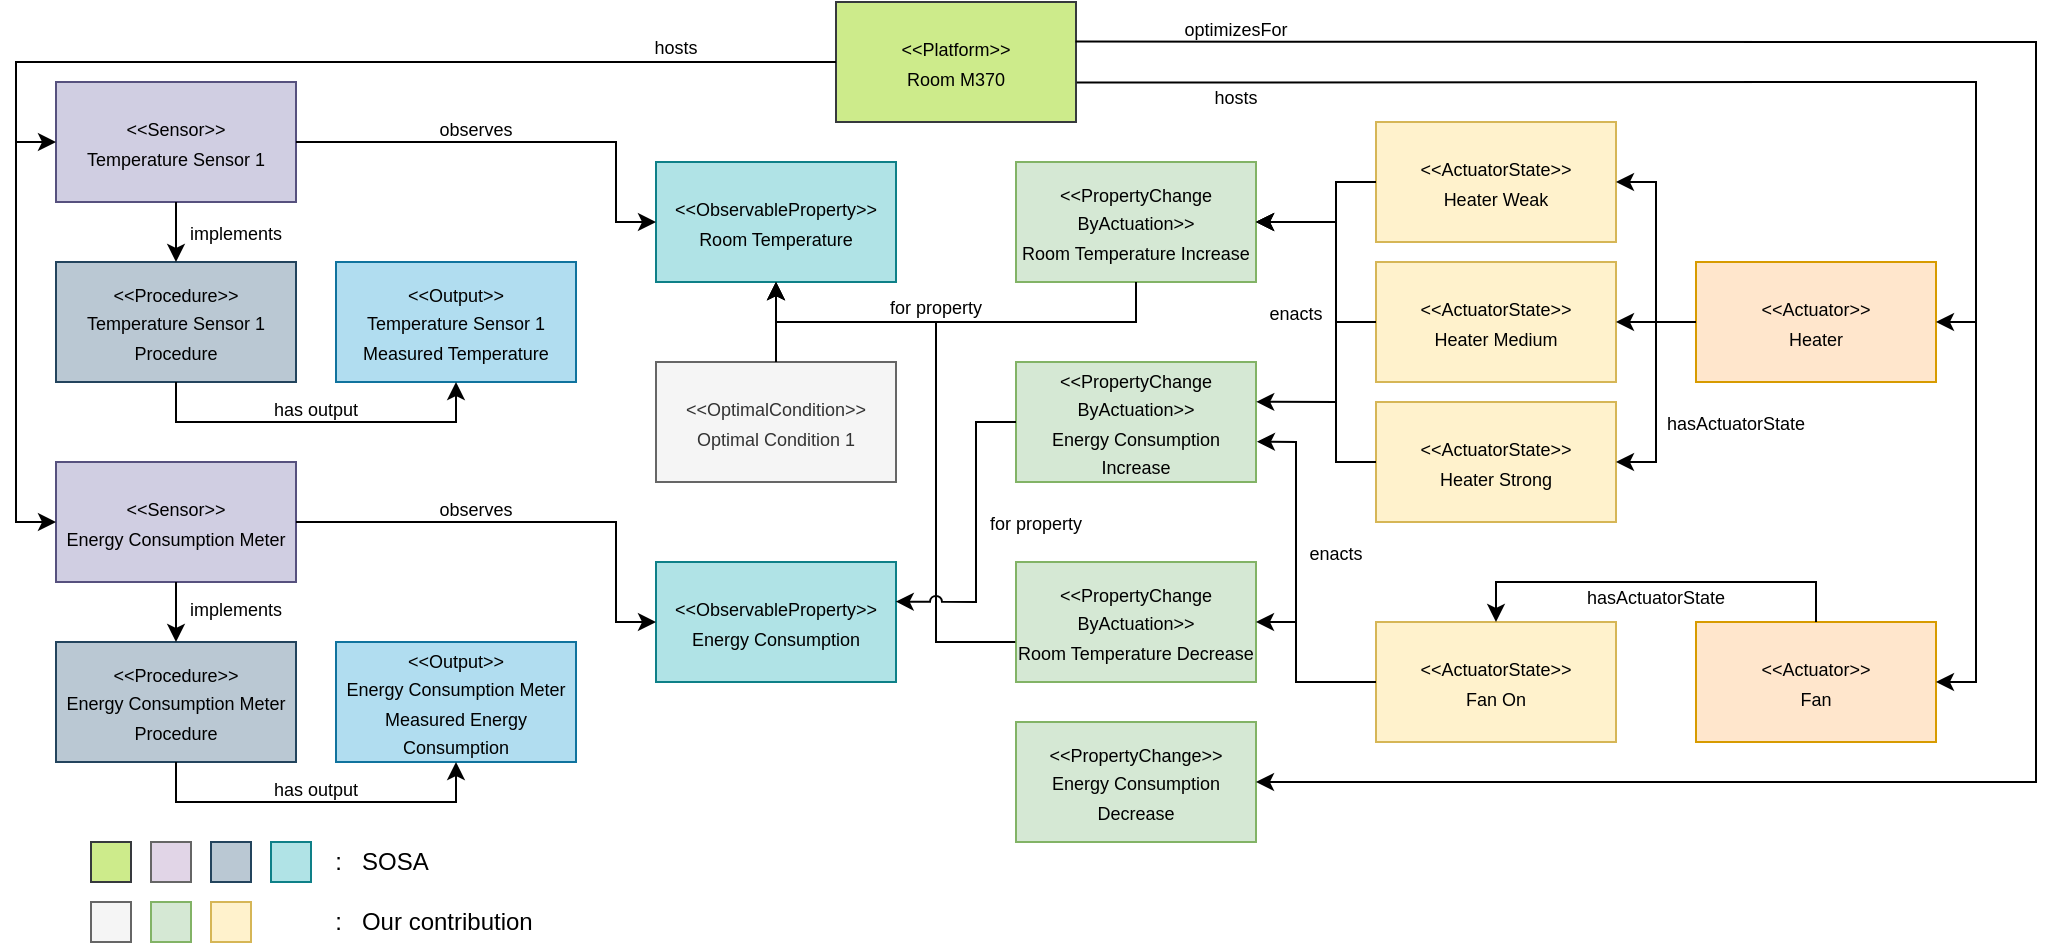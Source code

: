 <mxfile version="28.1.0">
  <diagram name="Page-1" id="PX7YQMbzcEBbd6iVwpfB">
    <mxGraphModel dx="2008" dy="650" grid="1" gridSize="10" guides="1" tooltips="1" connect="1" arrows="1" fold="1" page="1" pageScale="1" pageWidth="827" pageHeight="1169" math="0" shadow="0">
      <root>
        <mxCell id="0" />
        <mxCell id="1" parent="0" />
        <mxCell id="ssPy3o1DGzwiC5NNmDEJ-4" value="&lt;div&gt;&lt;font style=&quot;font-size: 9px;&quot;&gt;&amp;lt;&amp;lt;ObservableProperty&amp;gt;&amp;gt;&lt;/font&gt;&lt;/div&gt;&lt;font style=&quot;font-size: 9px;&quot;&gt;Energy Consumption&lt;/font&gt;" style="rounded=0;whiteSpace=wrap;html=1;fillColor=#b0e3e6;strokeColor=#0e8088;" parent="1" vertex="1">
          <mxGeometry x="270" y="320" width="120" height="60" as="geometry" />
        </mxCell>
        <mxCell id="ssPy3o1DGzwiC5NNmDEJ-5" value="&lt;div&gt;&lt;font style=&quot;font-size: 9px;&quot;&gt;&amp;lt;&amp;lt;PropertyChange&lt;/font&gt;&lt;/div&gt;&lt;div&gt;&lt;font style=&quot;font-size: 9px;&quot;&gt;ByActuation&amp;gt;&amp;gt;&lt;/font&gt;&lt;/div&gt;&lt;font style=&quot;font-size: 9px;&quot;&gt;Energy Consumption Increase&lt;/font&gt;" style="rounded=0;whiteSpace=wrap;html=1;fillColor=#d5e8d4;strokeColor=#82b366;" parent="1" vertex="1">
          <mxGeometry x="450" y="220" width="120" height="60" as="geometry" />
        </mxCell>
        <mxCell id="ssPy3o1DGzwiC5NNmDEJ-6" value="&lt;div&gt;&lt;font style=&quot;font-size: 9px;&quot;&gt;&amp;lt;&amp;lt;PropertyChange&amp;gt;&amp;gt;&lt;/font&gt;&lt;/div&gt;&lt;font style=&quot;font-size: 9px;&quot;&gt;Energy Consumption Decrease&lt;/font&gt;" style="rounded=0;whiteSpace=wrap;html=1;fillColor=#d5e8d4;strokeColor=#82b366;" parent="1" vertex="1">
          <mxGeometry x="450" y="400" width="120" height="60" as="geometry" />
        </mxCell>
        <mxCell id="ssPy3o1DGzwiC5NNmDEJ-7" value="&lt;div&gt;&lt;font style=&quot;font-size: 9px;&quot;&gt;&amp;lt;&amp;lt;Sensor&amp;gt;&amp;gt;&lt;/font&gt;&lt;/div&gt;&lt;font style=&quot;font-size: 9px;&quot;&gt;Energy Consumption Meter&lt;/font&gt;" style="rounded=0;whiteSpace=wrap;html=1;fillColor=#d0cee2;strokeColor=#56517e;" parent="1" vertex="1">
          <mxGeometry x="-30" y="270" width="120" height="60" as="geometry" />
        </mxCell>
        <mxCell id="ssPy3o1DGzwiC5NNmDEJ-8" value="&lt;div&gt;&lt;font style=&quot;font-size: 9px;&quot;&gt;&amp;lt;&amp;lt;Output&amp;gt;&amp;gt;&lt;/font&gt;&lt;/div&gt;&lt;font style=&quot;font-size: 9px;&quot;&gt;Energy Consumption Meter Measured Energy Consumption&lt;/font&gt;" style="rounded=0;whiteSpace=wrap;html=1;fillColor=#b1ddf0;strokeColor=#10739e;" parent="1" vertex="1">
          <mxGeometry x="110" y="360" width="120" height="60" as="geometry" />
        </mxCell>
        <mxCell id="ssPy3o1DGzwiC5NNmDEJ-9" value="&lt;div&gt;&lt;font style=&quot;font-size: 9px;&quot;&gt;&amp;lt;&amp;lt;Procedure&amp;gt;&amp;gt;&lt;/font&gt;&lt;/div&gt;&lt;font style=&quot;font-size: 9px;&quot;&gt;Energy Consumption Meter Procedure&lt;/font&gt;" style="rounded=0;whiteSpace=wrap;html=1;fillColor=#bac8d3;strokeColor=#23445d;" parent="1" vertex="1">
          <mxGeometry x="-30" y="360" width="120" height="60" as="geometry" />
        </mxCell>
        <mxCell id="ssPy3o1DGzwiC5NNmDEJ-12" value="&lt;div&gt;&lt;font style=&quot;font-size: 9px;&quot;&gt;&amp;lt;&amp;lt;Actuator&amp;gt;&amp;gt;&lt;/font&gt;&lt;/div&gt;&lt;font style=&quot;font-size: 9px;&quot;&gt;Heater&lt;/font&gt;" style="rounded=0;whiteSpace=wrap;html=1;fillColor=#ffe6cc;strokeColor=#d79b00;" parent="1" vertex="1">
          <mxGeometry x="790" y="170" width="120" height="60" as="geometry" />
        </mxCell>
        <mxCell id="ssPy3o1DGzwiC5NNmDEJ-13" value="&lt;div&gt;&lt;font style=&quot;font-size: 9px;&quot;&gt;&amp;lt;&amp;lt;ActuatorState&amp;gt;&amp;gt;&lt;/font&gt;&lt;/div&gt;&lt;font style=&quot;font-size: 9px;&quot;&gt;Heater Medium&lt;/font&gt;" style="rounded=0;whiteSpace=wrap;html=1;fillColor=#fff2cc;strokeColor=#d6b656;" parent="1" vertex="1">
          <mxGeometry x="630" y="170" width="120" height="60" as="geometry" />
        </mxCell>
        <mxCell id="ssPy3o1DGzwiC5NNmDEJ-14" value="&lt;div&gt;&lt;font style=&quot;font-size: 9px;&quot;&gt;&amp;lt;&amp;lt;ActuatorState&amp;gt;&amp;gt;&lt;/font&gt;&lt;/div&gt;&lt;font style=&quot;font-size: 9px;&quot;&gt;Heater Strong&lt;/font&gt;" style="rounded=0;whiteSpace=wrap;html=1;fillColor=#fff2cc;strokeColor=#d6b656;" parent="1" vertex="1">
          <mxGeometry x="630" y="240" width="120" height="60" as="geometry" />
        </mxCell>
        <mxCell id="ssPy3o1DGzwiC5NNmDEJ-15" value="&lt;div&gt;&lt;font style=&quot;font-size: 9px;&quot;&gt;&amp;lt;&amp;lt;ActuatorState&amp;gt;&amp;gt;&lt;/font&gt;&lt;/div&gt;&lt;font style=&quot;font-size: 9px;&quot;&gt;Heater Weak&lt;/font&gt;" style="rounded=0;whiteSpace=wrap;html=1;fillColor=#fff2cc;strokeColor=#d6b656;" parent="1" vertex="1">
          <mxGeometry x="630" y="100" width="120" height="60" as="geometry" />
        </mxCell>
        <mxCell id="ssPy3o1DGzwiC5NNmDEJ-19" value="&lt;div&gt;&lt;font style=&quot;font-size: 9px;&quot;&gt;&amp;lt;&amp;lt;OptimalCondition&amp;gt;&amp;gt;&lt;/font&gt;&lt;/div&gt;&lt;font style=&quot;font-size: 9px;&quot;&gt;Optimal Condition 1&lt;/font&gt;" style="rounded=0;whiteSpace=wrap;html=1;fillColor=#f5f5f5;fontColor=#333333;strokeColor=#666666;" parent="1" vertex="1">
          <mxGeometry x="270" y="220" width="120" height="60" as="geometry" />
        </mxCell>
        <mxCell id="ssPy3o1DGzwiC5NNmDEJ-23" value="&lt;div&gt;&lt;font style=&quot;font-size: 9px;&quot;&gt;&amp;lt;&amp;lt;Platform&amp;gt;&amp;gt;&lt;/font&gt;&lt;/div&gt;&lt;font style=&quot;font-size: 9px;&quot;&gt;Room M370&lt;/font&gt;" style="rounded=0;whiteSpace=wrap;html=1;fillColor=#cdeb8b;strokeColor=#36393d;" parent="1" vertex="1">
          <mxGeometry x="360" y="40" width="120" height="60" as="geometry" />
        </mxCell>
        <mxCell id="ssPy3o1DGzwiC5NNmDEJ-24" value="&lt;div&gt;&lt;font style=&quot;font-size: 9px;&quot;&gt;&amp;lt;&amp;lt;ObservableProperty&amp;gt;&amp;gt;&lt;/font&gt;&lt;/div&gt;&lt;font style=&quot;font-size: 9px;&quot;&gt;Room Temperature&lt;/font&gt;" style="rounded=0;whiteSpace=wrap;html=1;fillColor=#b0e3e6;strokeColor=#0e8088;" parent="1" vertex="1">
          <mxGeometry x="270" y="120" width="120" height="60" as="geometry" />
        </mxCell>
        <mxCell id="ssPy3o1DGzwiC5NNmDEJ-25" value="&lt;div&gt;&lt;font style=&quot;font-size: 9px;&quot;&gt;&amp;lt;&amp;lt;PropertyChange&lt;/font&gt;&lt;/div&gt;&lt;div&gt;&lt;font style=&quot;font-size: 9px;&quot;&gt;ByActuation&amp;gt;&amp;gt;&lt;/font&gt;&lt;/div&gt;&lt;font style=&quot;font-size: 9px;&quot;&gt;Room Temperature Increase&lt;/font&gt;" style="rounded=0;whiteSpace=wrap;html=1;fillColor=#d5e8d4;strokeColor=#82b366;" parent="1" vertex="1">
          <mxGeometry x="450" y="120" width="120" height="60" as="geometry" />
        </mxCell>
        <mxCell id="ssPy3o1DGzwiC5NNmDEJ-27" value="&lt;div&gt;&lt;font style=&quot;font-size: 9px;&quot;&gt;&amp;lt;&amp;lt;Sensor&amp;gt;&amp;gt;&lt;/font&gt;&lt;/div&gt;&lt;font style=&quot;font-size: 9px;&quot;&gt;Temperature Sensor 1&lt;/font&gt;" style="rounded=0;whiteSpace=wrap;html=1;fillColor=#d0cee2;strokeColor=#56517e;" parent="1" vertex="1">
          <mxGeometry x="-30" y="80" width="120" height="60" as="geometry" />
        </mxCell>
        <mxCell id="ssPy3o1DGzwiC5NNmDEJ-28" value="&lt;div&gt;&lt;font style=&quot;font-size: 9px;&quot;&gt;&amp;lt;&amp;lt;Output&amp;gt;&amp;gt;&lt;/font&gt;&lt;/div&gt;&lt;font style=&quot;font-size: 9px;&quot;&gt;Temperature Sensor 1 Measured Temperature&lt;/font&gt;" style="rounded=0;whiteSpace=wrap;html=1;fillColor=#b1ddf0;strokeColor=#10739e;" parent="1" vertex="1">
          <mxGeometry x="110" y="170" width="120" height="60" as="geometry" />
        </mxCell>
        <mxCell id="ssPy3o1DGzwiC5NNmDEJ-29" value="&lt;div&gt;&lt;font style=&quot;font-size: 9px;&quot;&gt;&amp;lt;&amp;lt;Procedure&amp;gt;&amp;gt;&lt;/font&gt;&lt;/div&gt;&lt;font style=&quot;font-size: 9px;&quot;&gt;Temperature Sensor 1 Procedure&lt;/font&gt;" style="rounded=0;whiteSpace=wrap;html=1;fillColor=#bac8d3;strokeColor=#23445d;" parent="1" vertex="1">
          <mxGeometry x="-30" y="170" width="120" height="60" as="geometry" />
        </mxCell>
        <mxCell id="ssPy3o1DGzwiC5NNmDEJ-33" value="&lt;div&gt;&lt;font style=&quot;font-size: 9px;&quot;&gt;&amp;lt;&amp;lt;Actuator&amp;gt;&amp;gt;&lt;/font&gt;&lt;/div&gt;&lt;font style=&quot;font-size: 9px;&quot;&gt;Fan&lt;/font&gt;" style="rounded=0;whiteSpace=wrap;html=1;fillColor=#ffe6cc;strokeColor=#d79b00;" parent="1" vertex="1">
          <mxGeometry x="790" y="350" width="120" height="60" as="geometry" />
        </mxCell>
        <mxCell id="ssPy3o1DGzwiC5NNmDEJ-34" value="&lt;div&gt;&lt;font style=&quot;font-size: 9px;&quot;&gt;&amp;lt;&amp;lt;ActuatorState&amp;gt;&amp;gt;&lt;/font&gt;&lt;/div&gt;&lt;font style=&quot;font-size: 9px;&quot;&gt;Fan On&lt;/font&gt;" style="rounded=0;whiteSpace=wrap;html=1;fillColor=#fff2cc;strokeColor=#d6b656;" parent="1" vertex="1">
          <mxGeometry x="630" y="350" width="120" height="60" as="geometry" />
        </mxCell>
        <mxCell id="ssPy3o1DGzwiC5NNmDEJ-35" value="&lt;div&gt;&lt;font style=&quot;font-size: 9px;&quot;&gt;&amp;lt;&amp;lt;PropertyChange&lt;/font&gt;&lt;/div&gt;&lt;div&gt;&lt;font style=&quot;font-size: 9px;&quot;&gt;ByActuation&amp;gt;&amp;gt;&lt;/font&gt;&lt;/div&gt;&lt;font style=&quot;font-size: 9px;&quot;&gt;Room Temperature Decrease&lt;/font&gt;" style="rounded=0;whiteSpace=wrap;html=1;fillColor=#d5e8d4;strokeColor=#82b366;" parent="1" vertex="1">
          <mxGeometry x="450" y="320" width="120" height="60" as="geometry" />
        </mxCell>
        <mxCell id="ssPy3o1DGzwiC5NNmDEJ-37" value="" style="endArrow=classic;html=1;rounded=0;entryX=0;entryY=0.5;entryDx=0;entryDy=0;exitX=0;exitY=0.5;exitDx=0;exitDy=0;" parent="1" source="ssPy3o1DGzwiC5NNmDEJ-23" target="ssPy3o1DGzwiC5NNmDEJ-7" edge="1">
          <mxGeometry width="50" height="50" relative="1" as="geometry">
            <mxPoint x="-20" y="70" as="sourcePoint" />
            <mxPoint x="-100" y="330" as="targetPoint" />
            <Array as="points">
              <mxPoint x="-50" y="70" />
              <mxPoint x="-50" y="300" />
            </Array>
          </mxGeometry>
        </mxCell>
        <mxCell id="ssPy3o1DGzwiC5NNmDEJ-38" value="" style="endArrow=classic;html=1;rounded=0;entryX=0;entryY=0.5;entryDx=0;entryDy=0;" parent="1" target="ssPy3o1DGzwiC5NNmDEJ-27" edge="1">
          <mxGeometry width="50" height="50" relative="1" as="geometry">
            <mxPoint x="-50" y="110" as="sourcePoint" />
            <mxPoint x="-60" y="130" as="targetPoint" />
          </mxGeometry>
        </mxCell>
        <mxCell id="ssPy3o1DGzwiC5NNmDEJ-39" value="" style="endArrow=classic;html=1;rounded=0;exitX=1.003;exitY=0.671;exitDx=0;exitDy=0;entryX=1;entryY=0.5;entryDx=0;entryDy=0;exitPerimeter=0;" parent="1" source="ssPy3o1DGzwiC5NNmDEJ-23" target="ssPy3o1DGzwiC5NNmDEJ-33" edge="1">
          <mxGeometry width="50" height="50" relative="1" as="geometry">
            <mxPoint x="640" y="100" as="sourcePoint" />
            <mxPoint x="960" y="390" as="targetPoint" />
            <Array as="points">
              <mxPoint x="930" y="80" />
              <mxPoint x="930" y="380" />
            </Array>
          </mxGeometry>
        </mxCell>
        <mxCell id="ssPy3o1DGzwiC5NNmDEJ-40" value="" style="endArrow=classic;html=1;rounded=0;entryX=1;entryY=0.5;entryDx=0;entryDy=0;" parent="1" target="ssPy3o1DGzwiC5NNmDEJ-12" edge="1">
          <mxGeometry width="50" height="50" relative="1" as="geometry">
            <mxPoint x="930" y="200" as="sourcePoint" />
            <mxPoint x="1000" y="160" as="targetPoint" />
          </mxGeometry>
        </mxCell>
        <mxCell id="ssPy3o1DGzwiC5NNmDEJ-41" value="&lt;font style=&quot;font-size: 9px;&quot;&gt;hosts&lt;/font&gt;" style="text;html=1;align=center;verticalAlign=middle;whiteSpace=wrap;rounded=0;" parent="1" vertex="1">
          <mxGeometry x="250" y="57" width="60" height="10" as="geometry" />
        </mxCell>
        <mxCell id="ssPy3o1DGzwiC5NNmDEJ-42" value="&lt;font style=&quot;font-size: 9px;&quot;&gt;hosts&lt;/font&gt;" style="text;html=1;align=center;verticalAlign=middle;whiteSpace=wrap;rounded=0;" parent="1" vertex="1">
          <mxGeometry x="530" y="82" width="60" height="10" as="geometry" />
        </mxCell>
        <mxCell id="ssPy3o1DGzwiC5NNmDEJ-43" value="" style="endArrow=classic;html=1;rounded=0;exitX=0.5;exitY=1;exitDx=0;exitDy=0;entryX=0.5;entryY=0;entryDx=0;entryDy=0;" parent="1" source="ssPy3o1DGzwiC5NNmDEJ-27" target="ssPy3o1DGzwiC5NNmDEJ-29" edge="1">
          <mxGeometry width="50" height="50" relative="1" as="geometry">
            <mxPoint x="210" y="150" as="sourcePoint" />
            <mxPoint x="260" y="100" as="targetPoint" />
          </mxGeometry>
        </mxCell>
        <mxCell id="ssPy3o1DGzwiC5NNmDEJ-44" value="&lt;font style=&quot;font-size: 9px;&quot;&gt;implements&lt;/font&gt;" style="text;html=1;align=center;verticalAlign=middle;whiteSpace=wrap;rounded=0;" parent="1" vertex="1">
          <mxGeometry x="30" y="150" width="60" height="10" as="geometry" />
        </mxCell>
        <mxCell id="ssPy3o1DGzwiC5NNmDEJ-45" value="" style="endArrow=classic;html=1;rounded=0;exitX=0.5;exitY=1;exitDx=0;exitDy=0;entryX=0.5;entryY=1;entryDx=0;entryDy=0;" parent="1" source="ssPy3o1DGzwiC5NNmDEJ-29" target="ssPy3o1DGzwiC5NNmDEJ-28" edge="1">
          <mxGeometry width="50" height="50" relative="1" as="geometry">
            <mxPoint x="110" y="260" as="sourcePoint" />
            <mxPoint x="180" y="260" as="targetPoint" />
            <Array as="points">
              <mxPoint x="30" y="250" />
              <mxPoint x="170" y="250" />
            </Array>
          </mxGeometry>
        </mxCell>
        <mxCell id="ssPy3o1DGzwiC5NNmDEJ-46" value="&lt;font style=&quot;font-size: 9px;&quot;&gt;has output&lt;/font&gt;" style="text;html=1;align=center;verticalAlign=middle;whiteSpace=wrap;rounded=0;" parent="1" vertex="1">
          <mxGeometry x="70" y="238" width="60" height="10" as="geometry" />
        </mxCell>
        <mxCell id="ssPy3o1DGzwiC5NNmDEJ-47" value="" style="endArrow=classic;html=1;rounded=0;exitX=0.5;exitY=1;exitDx=0;exitDy=0;entryX=0.5;entryY=0;entryDx=0;entryDy=0;" parent="1" source="ssPy3o1DGzwiC5NNmDEJ-7" target="ssPy3o1DGzwiC5NNmDEJ-9" edge="1">
          <mxGeometry width="50" height="50" relative="1" as="geometry">
            <mxPoint x="140" y="350" as="sourcePoint" />
            <mxPoint x="190" y="300" as="targetPoint" />
          </mxGeometry>
        </mxCell>
        <mxCell id="ssPy3o1DGzwiC5NNmDEJ-48" value="" style="endArrow=classic;html=1;rounded=0;exitX=0.5;exitY=1;exitDx=0;exitDy=0;entryX=0.5;entryY=1;entryDx=0;entryDy=0;" parent="1" source="ssPy3o1DGzwiC5NNmDEJ-9" target="ssPy3o1DGzwiC5NNmDEJ-8" edge="1">
          <mxGeometry width="50" height="50" relative="1" as="geometry">
            <mxPoint x="110" y="380" as="sourcePoint" />
            <mxPoint x="160" y="330" as="targetPoint" />
            <Array as="points">
              <mxPoint x="30" y="440" />
              <mxPoint x="170" y="440" />
            </Array>
          </mxGeometry>
        </mxCell>
        <mxCell id="ssPy3o1DGzwiC5NNmDEJ-49" value="&lt;font style=&quot;font-size: 9px;&quot;&gt;has output&lt;/font&gt;" style="text;html=1;align=center;verticalAlign=middle;whiteSpace=wrap;rounded=0;" parent="1" vertex="1">
          <mxGeometry x="70" y="428" width="60" height="10" as="geometry" />
        </mxCell>
        <mxCell id="ssPy3o1DGzwiC5NNmDEJ-50" value="&lt;font style=&quot;font-size: 9px;&quot;&gt;implements&lt;/font&gt;" style="text;html=1;align=center;verticalAlign=middle;whiteSpace=wrap;rounded=0;" parent="1" vertex="1">
          <mxGeometry x="30" y="338" width="60" height="10" as="geometry" />
        </mxCell>
        <mxCell id="ssPy3o1DGzwiC5NNmDEJ-51" value="" style="endArrow=classic;html=1;rounded=0;exitX=0;exitY=0.5;exitDx=0;exitDy=0;entryX=1;entryY=0.5;entryDx=0;entryDy=0;" parent="1" source="ssPy3o1DGzwiC5NNmDEJ-12" target="ssPy3o1DGzwiC5NNmDEJ-13" edge="1">
          <mxGeometry width="50" height="50" relative="1" as="geometry">
            <mxPoint x="820" y="320" as="sourcePoint" />
            <mxPoint x="870" y="270" as="targetPoint" />
          </mxGeometry>
        </mxCell>
        <mxCell id="ssPy3o1DGzwiC5NNmDEJ-52" value="" style="endArrow=classic;html=1;rounded=0;entryX=1;entryY=0.5;entryDx=0;entryDy=0;" parent="1" target="ssPy3o1DGzwiC5NNmDEJ-14" edge="1">
          <mxGeometry width="50" height="50" relative="1" as="geometry">
            <mxPoint x="770" y="200" as="sourcePoint" />
            <mxPoint x="830" y="260" as="targetPoint" />
            <Array as="points">
              <mxPoint x="770" y="270" />
            </Array>
          </mxGeometry>
        </mxCell>
        <mxCell id="ssPy3o1DGzwiC5NNmDEJ-53" value="" style="endArrow=classic;html=1;rounded=0;entryX=1;entryY=0.5;entryDx=0;entryDy=0;" parent="1" target="ssPy3o1DGzwiC5NNmDEJ-15" edge="1">
          <mxGeometry width="50" height="50" relative="1" as="geometry">
            <mxPoint x="770" y="200" as="sourcePoint" />
            <mxPoint x="810" y="140" as="targetPoint" />
            <Array as="points">
              <mxPoint x="770" y="130" />
            </Array>
          </mxGeometry>
        </mxCell>
        <mxCell id="ssPy3o1DGzwiC5NNmDEJ-54" value="&lt;font style=&quot;font-size: 9px;&quot;&gt;hasActuatorState&lt;/font&gt;" style="text;html=1;align=center;verticalAlign=middle;whiteSpace=wrap;rounded=0;" parent="1" vertex="1">
          <mxGeometry x="780" y="245" width="60" height="10" as="geometry" />
        </mxCell>
        <mxCell id="ssPy3o1DGzwiC5NNmDEJ-55" value="" style="endArrow=classic;html=1;rounded=0;exitX=0.5;exitY=0;exitDx=0;exitDy=0;entryX=0.5;entryY=0;entryDx=0;entryDy=0;" parent="1" source="ssPy3o1DGzwiC5NNmDEJ-33" target="ssPy3o1DGzwiC5NNmDEJ-34" edge="1">
          <mxGeometry width="50" height="50" relative="1" as="geometry">
            <mxPoint x="800" y="340" as="sourcePoint" />
            <mxPoint x="680" y="320" as="targetPoint" />
            <Array as="points">
              <mxPoint x="850" y="330" />
              <mxPoint x="690" y="330" />
            </Array>
          </mxGeometry>
        </mxCell>
        <mxCell id="ssPy3o1DGzwiC5NNmDEJ-56" value="&lt;font style=&quot;font-size: 9px;&quot;&gt;hasActuatorState&lt;/font&gt;" style="text;html=1;align=center;verticalAlign=middle;whiteSpace=wrap;rounded=0;" parent="1" vertex="1">
          <mxGeometry x="740" y="332" width="60" height="10" as="geometry" />
        </mxCell>
        <mxCell id="ssPy3o1DGzwiC5NNmDEJ-57" value="" style="endArrow=classic;html=1;rounded=0;exitX=1;exitY=0.5;exitDx=0;exitDy=0;entryX=0;entryY=0.5;entryDx=0;entryDy=0;" parent="1" source="ssPy3o1DGzwiC5NNmDEJ-27" target="ssPy3o1DGzwiC5NNmDEJ-24" edge="1">
          <mxGeometry width="50" height="50" relative="1" as="geometry">
            <mxPoint x="130" y="150" as="sourcePoint" />
            <mxPoint x="180" y="100" as="targetPoint" />
            <Array as="points">
              <mxPoint x="250" y="110" />
              <mxPoint x="250" y="150" />
            </Array>
          </mxGeometry>
        </mxCell>
        <mxCell id="ssPy3o1DGzwiC5NNmDEJ-58" value="&lt;font style=&quot;font-size: 9px;&quot;&gt;observes&lt;/font&gt;" style="text;html=1;align=center;verticalAlign=middle;whiteSpace=wrap;rounded=0;" parent="1" vertex="1">
          <mxGeometry x="150" y="98" width="60" height="10" as="geometry" />
        </mxCell>
        <mxCell id="ssPy3o1DGzwiC5NNmDEJ-60" value="" style="endArrow=classic;html=1;rounded=0;exitX=1;exitY=0.5;exitDx=0;exitDy=0;entryX=0;entryY=0.5;entryDx=0;entryDy=0;" parent="1" source="ssPy3o1DGzwiC5NNmDEJ-7" target="ssPy3o1DGzwiC5NNmDEJ-4" edge="1">
          <mxGeometry width="50" height="50" relative="1" as="geometry">
            <mxPoint x="43" y="302" as="sourcePoint" />
            <mxPoint x="160" y="280" as="targetPoint" />
            <Array as="points">
              <mxPoint x="250" y="300" />
              <mxPoint x="250" y="350" />
            </Array>
          </mxGeometry>
        </mxCell>
        <mxCell id="ssPy3o1DGzwiC5NNmDEJ-61" value="&lt;font style=&quot;font-size: 9px;&quot;&gt;observes&lt;/font&gt;" style="text;html=1;align=center;verticalAlign=middle;whiteSpace=wrap;rounded=0;" parent="1" vertex="1">
          <mxGeometry x="150" y="288" width="60" height="10" as="geometry" />
        </mxCell>
        <mxCell id="ssPy3o1DGzwiC5NNmDEJ-63" value="" style="endArrow=classic;html=1;rounded=0;exitX=0.5;exitY=0;exitDx=0;exitDy=0;entryX=0.5;entryY=1;entryDx=0;entryDy=0;" parent="1" edge="1">
          <mxGeometry width="50" height="50" relative="1" as="geometry">
            <mxPoint x="330" y="220" as="sourcePoint" />
            <mxPoint x="330" y="180" as="targetPoint" />
          </mxGeometry>
        </mxCell>
        <mxCell id="ssPy3o1DGzwiC5NNmDEJ-66" value="&lt;font style=&quot;font-size: 9px;&quot;&gt;for property&lt;/font&gt;" style="text;html=1;align=center;verticalAlign=middle;whiteSpace=wrap;rounded=0;" parent="1" vertex="1">
          <mxGeometry x="380" y="187" width="60" height="10" as="geometry" />
        </mxCell>
        <mxCell id="ssPy3o1DGzwiC5NNmDEJ-70" value="" style="endArrow=classic;html=1;rounded=0;exitX=0.5;exitY=1;exitDx=0;exitDy=0;" parent="1" source="ssPy3o1DGzwiC5NNmDEJ-25" edge="1">
          <mxGeometry width="50" height="50" relative="1" as="geometry">
            <mxPoint x="560" y="210" as="sourcePoint" />
            <mxPoint x="330" y="180" as="targetPoint" />
            <Array as="points">
              <mxPoint x="510" y="200" />
              <mxPoint x="330" y="200" />
            </Array>
          </mxGeometry>
        </mxCell>
        <mxCell id="ssPy3o1DGzwiC5NNmDEJ-71" value="" style="endArrow=classic;html=1;rounded=0;exitX=-0.003;exitY=0.666;exitDx=0;exitDy=0;entryX=0.5;entryY=1;entryDx=0;entryDy=0;exitPerimeter=0;" parent="1" source="ssPy3o1DGzwiC5NNmDEJ-35" target="ssPy3o1DGzwiC5NNmDEJ-24" edge="1">
          <mxGeometry width="50" height="50" relative="1" as="geometry">
            <mxPoint x="450" y="342" as="sourcePoint" />
            <mxPoint x="410" y="212" as="targetPoint" />
            <Array as="points">
              <mxPoint x="410" y="360" />
              <mxPoint x="410" y="200" />
              <mxPoint x="330" y="200" />
            </Array>
          </mxGeometry>
        </mxCell>
        <mxCell id="ssPy3o1DGzwiC5NNmDEJ-72" value="" style="endArrow=classic;html=1;rounded=0;exitX=0;exitY=0.5;exitDx=0;exitDy=0;entryX=0.999;entryY=0.33;entryDx=0;entryDy=0;entryPerimeter=0;jumpStyle=arc;" parent="1" source="ssPy3o1DGzwiC5NNmDEJ-5" target="ssPy3o1DGzwiC5NNmDEJ-4" edge="1">
          <mxGeometry width="50" height="50" relative="1" as="geometry">
            <mxPoint x="370" y="430" as="sourcePoint" />
            <mxPoint x="420" y="380" as="targetPoint" />
            <Array as="points">
              <mxPoint x="430" y="250" />
              <mxPoint x="430" y="340" />
            </Array>
          </mxGeometry>
        </mxCell>
        <mxCell id="ssPy3o1DGzwiC5NNmDEJ-73" value="&lt;font style=&quot;font-size: 9px;&quot;&gt;for property&lt;/font&gt;" style="text;html=1;align=center;verticalAlign=middle;whiteSpace=wrap;rounded=0;" parent="1" vertex="1">
          <mxGeometry x="430" y="296" width="60" height="8" as="geometry" />
        </mxCell>
        <mxCell id="ssPy3o1DGzwiC5NNmDEJ-74" value="" style="endArrow=classic;html=1;rounded=0;exitX=0;exitY=0.5;exitDx=0;exitDy=0;entryX=1;entryY=0.5;entryDx=0;entryDy=0;" parent="1" source="ssPy3o1DGzwiC5NNmDEJ-15" target="ssPy3o1DGzwiC5NNmDEJ-25" edge="1">
          <mxGeometry width="50" height="50" relative="1" as="geometry">
            <mxPoint x="590" y="230" as="sourcePoint" />
            <mxPoint x="640" y="180" as="targetPoint" />
            <Array as="points">
              <mxPoint x="610" y="130" />
              <mxPoint x="610" y="150" />
            </Array>
          </mxGeometry>
        </mxCell>
        <mxCell id="ssPy3o1DGzwiC5NNmDEJ-75" value="" style="endArrow=classic;html=1;rounded=0;entryX=1;entryY=0.5;entryDx=0;entryDy=0;exitX=0;exitY=0.5;exitDx=0;exitDy=0;" parent="1" source="ssPy3o1DGzwiC5NNmDEJ-13" target="ssPy3o1DGzwiC5NNmDEJ-25" edge="1">
          <mxGeometry width="50" height="50" relative="1" as="geometry">
            <mxPoint x="580" y="280" as="sourcePoint" />
            <mxPoint x="630" y="230" as="targetPoint" />
            <Array as="points">
              <mxPoint x="610" y="200" />
              <mxPoint x="610" y="150" />
            </Array>
          </mxGeometry>
        </mxCell>
        <mxCell id="ssPy3o1DGzwiC5NNmDEJ-76" value="" style="endArrow=classic;html=1;rounded=0;exitX=0;exitY=0.5;exitDx=0;exitDy=0;entryX=1;entryY=0.5;entryDx=0;entryDy=0;" parent="1" source="ssPy3o1DGzwiC5NNmDEJ-14" target="ssPy3o1DGzwiC5NNmDEJ-25" edge="1">
          <mxGeometry width="50" height="50" relative="1" as="geometry">
            <mxPoint x="580" y="300" as="sourcePoint" />
            <mxPoint x="630" y="250" as="targetPoint" />
            <Array as="points">
              <mxPoint x="610" y="270" />
              <mxPoint x="610" y="150" />
            </Array>
          </mxGeometry>
        </mxCell>
        <mxCell id="ssPy3o1DGzwiC5NNmDEJ-77" value="&lt;font style=&quot;font-size: 9px;&quot;&gt;enacts&lt;/font&gt;" style="text;html=1;align=center;verticalAlign=middle;whiteSpace=wrap;rounded=0;" parent="1" vertex="1">
          <mxGeometry x="570" y="192" width="40" height="5" as="geometry" />
        </mxCell>
        <mxCell id="ssPy3o1DGzwiC5NNmDEJ-78" value="" style="endArrow=classic;html=1;rounded=0;entryX=1;entryY=0.5;entryDx=0;entryDy=0;exitX=0;exitY=0.5;exitDx=0;exitDy=0;" parent="1" source="ssPy3o1DGzwiC5NNmDEJ-34" target="ssPy3o1DGzwiC5NNmDEJ-35" edge="1">
          <mxGeometry width="50" height="50" relative="1" as="geometry">
            <mxPoint x="570" y="510" as="sourcePoint" />
            <mxPoint x="610" y="380" as="targetPoint" />
            <Array as="points">
              <mxPoint x="590" y="380" />
              <mxPoint x="590" y="350" />
            </Array>
          </mxGeometry>
        </mxCell>
        <mxCell id="ssPy3o1DGzwiC5NNmDEJ-79" value="" style="endArrow=classic;html=1;rounded=0;exitX=0;exitY=0.5;exitDx=0;exitDy=0;entryX=1.001;entryY=0.332;entryDx=0;entryDy=0;entryPerimeter=0;" parent="1" source="ssPy3o1DGzwiC5NNmDEJ-15" target="ssPy3o1DGzwiC5NNmDEJ-5" edge="1">
          <mxGeometry width="50" height="50" relative="1" as="geometry">
            <mxPoint x="580" y="350" as="sourcePoint" />
            <mxPoint x="630" y="300" as="targetPoint" />
            <Array as="points">
              <mxPoint x="610" y="130" />
              <mxPoint x="610" y="240" />
            </Array>
          </mxGeometry>
        </mxCell>
        <mxCell id="ssPy3o1DGzwiC5NNmDEJ-81" value="" style="endArrow=classic;html=1;rounded=0;entryX=1.004;entryY=0.664;entryDx=0;entryDy=0;entryPerimeter=0;" parent="1" target="ssPy3o1DGzwiC5NNmDEJ-5" edge="1">
          <mxGeometry width="50" height="50" relative="1" as="geometry">
            <mxPoint x="630" y="380" as="sourcePoint" />
            <mxPoint x="660" y="310" as="targetPoint" />
            <Array as="points">
              <mxPoint x="590" y="380" />
              <mxPoint x="590" y="260" />
            </Array>
          </mxGeometry>
        </mxCell>
        <mxCell id="ssPy3o1DGzwiC5NNmDEJ-84" value="&lt;font style=&quot;font-size: 9px;&quot;&gt;enacts&lt;/font&gt;" style="text;html=1;align=center;verticalAlign=middle;whiteSpace=wrap;rounded=0;" parent="1" vertex="1">
          <mxGeometry x="595" y="311" width="30" height="8" as="geometry" />
        </mxCell>
        <mxCell id="ssPy3o1DGzwiC5NNmDEJ-86" value="" style="endArrow=classic;html=1;rounded=0;exitX=0.998;exitY=0.33;exitDx=0;exitDy=0;exitPerimeter=0;entryX=1;entryY=0.5;entryDx=0;entryDy=0;" parent="1" source="ssPy3o1DGzwiC5NNmDEJ-23" target="ssPy3o1DGzwiC5NNmDEJ-6" edge="1">
          <mxGeometry width="50" height="50" relative="1" as="geometry">
            <mxPoint x="520" y="50" as="sourcePoint" />
            <mxPoint x="940" y="460" as="targetPoint" />
            <Array as="points">
              <mxPoint x="960" y="60" />
              <mxPoint x="960" y="430" />
            </Array>
          </mxGeometry>
        </mxCell>
        <mxCell id="ssPy3o1DGzwiC5NNmDEJ-88" value="&lt;font style=&quot;font-size: 9px;&quot;&gt;optimizesFor&lt;/font&gt;" style="text;html=1;align=center;verticalAlign=middle;whiteSpace=wrap;rounded=0;" parent="1" vertex="1">
          <mxGeometry x="530" y="49" width="60" height="7" as="geometry" />
        </mxCell>
        <mxCell id="AHH-V25yqIQcLWXXxbjB-1" value="" style="rounded=0;whiteSpace=wrap;html=1;fillColor=#cdeb8b;strokeColor=#36393d;" vertex="1" parent="1">
          <mxGeometry x="-12.5" y="460" width="20" height="20" as="geometry" />
        </mxCell>
        <mxCell id="AHH-V25yqIQcLWXXxbjB-2" value="" style="rounded=0;whiteSpace=wrap;html=1;fillColor=#e1d5e7;strokeColor=#666666;" vertex="1" parent="1">
          <mxGeometry x="17.5" y="460" width="20" height="20" as="geometry" />
        </mxCell>
        <mxCell id="AHH-V25yqIQcLWXXxbjB-3" value="" style="rounded=0;whiteSpace=wrap;html=1;fillColor=#bac8d3;strokeColor=#23445d;" vertex="1" parent="1">
          <mxGeometry x="47.5" y="460" width="20" height="20" as="geometry" />
        </mxCell>
        <mxCell id="AHH-V25yqIQcLWXXxbjB-4" value="" style="rounded=0;whiteSpace=wrap;html=1;fillColor=#b0e3e6;strokeColor=#0e8088;" vertex="1" parent="1">
          <mxGeometry x="77.5" y="460" width="20" height="20" as="geometry" />
        </mxCell>
        <mxCell id="AHH-V25yqIQcLWXXxbjB-5" value=":&amp;nbsp; &amp;nbsp;SOSA" style="text;html=1;align=center;verticalAlign=middle;whiteSpace=wrap;rounded=0;" vertex="1" parent="1">
          <mxGeometry x="107.5" y="460" width="50" height="20" as="geometry" />
        </mxCell>
        <mxCell id="AHH-V25yqIQcLWXXxbjB-6" value="" style="rounded=0;whiteSpace=wrap;html=1;fillColor=#f5f5f5;fontColor=#333333;strokeColor=#666666;" vertex="1" parent="1">
          <mxGeometry x="-12.5" y="490" width="20" height="20" as="geometry" />
        </mxCell>
        <mxCell id="AHH-V25yqIQcLWXXxbjB-7" value="" style="rounded=0;whiteSpace=wrap;html=1;fillColor=#d5e8d4;strokeColor=#82b366;" vertex="1" parent="1">
          <mxGeometry x="17.5" y="490" width="20" height="20" as="geometry" />
        </mxCell>
        <mxCell id="AHH-V25yqIQcLWXXxbjB-8" value="" style="rounded=0;whiteSpace=wrap;html=1;fillColor=#fff2cc;strokeColor=#d6b656;" vertex="1" parent="1">
          <mxGeometry x="47.5" y="490" width="20" height="20" as="geometry" />
        </mxCell>
        <mxCell id="AHH-V25yqIQcLWXXxbjB-9" value=":&amp;nbsp; &amp;nbsp;Our contribution" style="text;html=1;align=center;verticalAlign=middle;whiteSpace=wrap;rounded=0;" vertex="1" parent="1">
          <mxGeometry x="104.5" y="490" width="108" height="20" as="geometry" />
        </mxCell>
      </root>
    </mxGraphModel>
  </diagram>
</mxfile>
